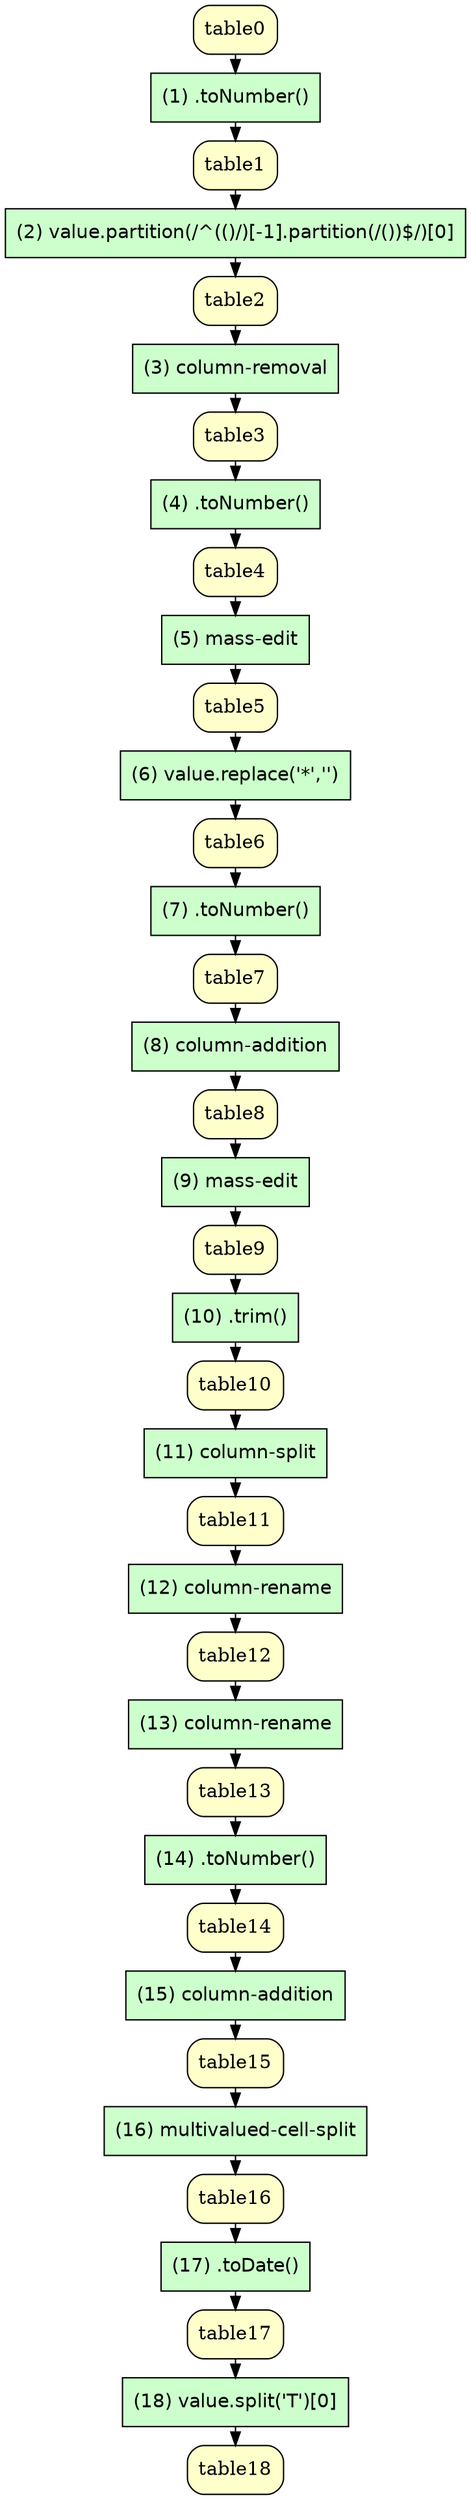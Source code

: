 digraph "ORMA-Table-View" {
	graph [ranksep=0.2]
	node [fillcolor="#FFFFCC" shape=box style="rounded,filled"]
	table0
	table1
	table1
	table2
	table2
	table3
	table3
	table4
	table4
	table5
	table5
	table6
	table6
	table7
	table7
	table8
	table8
	table9
	table9
	table10
	table10
	table11
	table11
	table12
	table12
	table13
	table13
	table14
	table14
	table15
	table15
	table16
	table16
	table17
	table17
	table18
	node [fillcolor="#FAFAF0" shape=box style="rounded,filled"]
	node [fillcolor="#CCFFCC" fontname=Helvetica peripheries=1 shape=box style=filled]
	"(1) .toNumber()"
	"(2) value.partition(/^(\()/)[-1].partition(/(\))$/)[0]"
	"(3) column-removal"
	"(4) .toNumber()"
	"(5) mass-edit"
	"(6) value.replace('*','')"
	"(7) .toNumber()"
	"(8) column-addition"
	"(9) mass-edit"
	"(10) .trim()"
	"(11) column-split"
	"(12) column-rename"
	"(13) column-rename"
	"(14) .toNumber()"
	"(15) column-addition"
	"(16) multivalued-cell-split"
	"(17) .toDate()"
	"(18) value.split('T')[0]"
	table0 -> "(1) .toNumber()"
	"(1) .toNumber()" -> table1
	table1 -> "(2) value.partition(/^(\()/)[-1].partition(/(\))$/)[0]"
	"(2) value.partition(/^(\()/)[-1].partition(/(\))$/)[0]" -> table2
	table2 -> "(3) column-removal"
	"(3) column-removal" -> table3
	table3 -> "(4) .toNumber()"
	"(4) .toNumber()" -> table4
	table4 -> "(5) mass-edit"
	"(5) mass-edit" -> table5
	table5 -> "(6) value.replace('*','')"
	"(6) value.replace('*','')" -> table6
	table6 -> "(7) .toNumber()"
	"(7) .toNumber()" -> table7
	table7 -> "(8) column-addition"
	"(8) column-addition" -> table8
	table8 -> "(9) mass-edit"
	"(9) mass-edit" -> table9
	table9 -> "(10) .trim()"
	"(10) .trim()" -> table10
	table10 -> "(11) column-split"
	"(11) column-split" -> table11
	table11 -> "(12) column-rename"
	"(12) column-rename" -> table12
	table12 -> "(13) column-rename"
	"(13) column-rename" -> table13
	table13 -> "(14) .toNumber()"
	"(14) .toNumber()" -> table14
	table14 -> "(15) column-addition"
	"(15) column-addition" -> table15
	table15 -> "(16) multivalued-cell-split"
	"(16) multivalued-cell-split" -> table16
	table16 -> "(17) .toDate()"
	"(17) .toDate()" -> table17
	table17 -> "(18) value.split('T')[0]"
	"(18) value.split('T')[0]" -> table18
}
